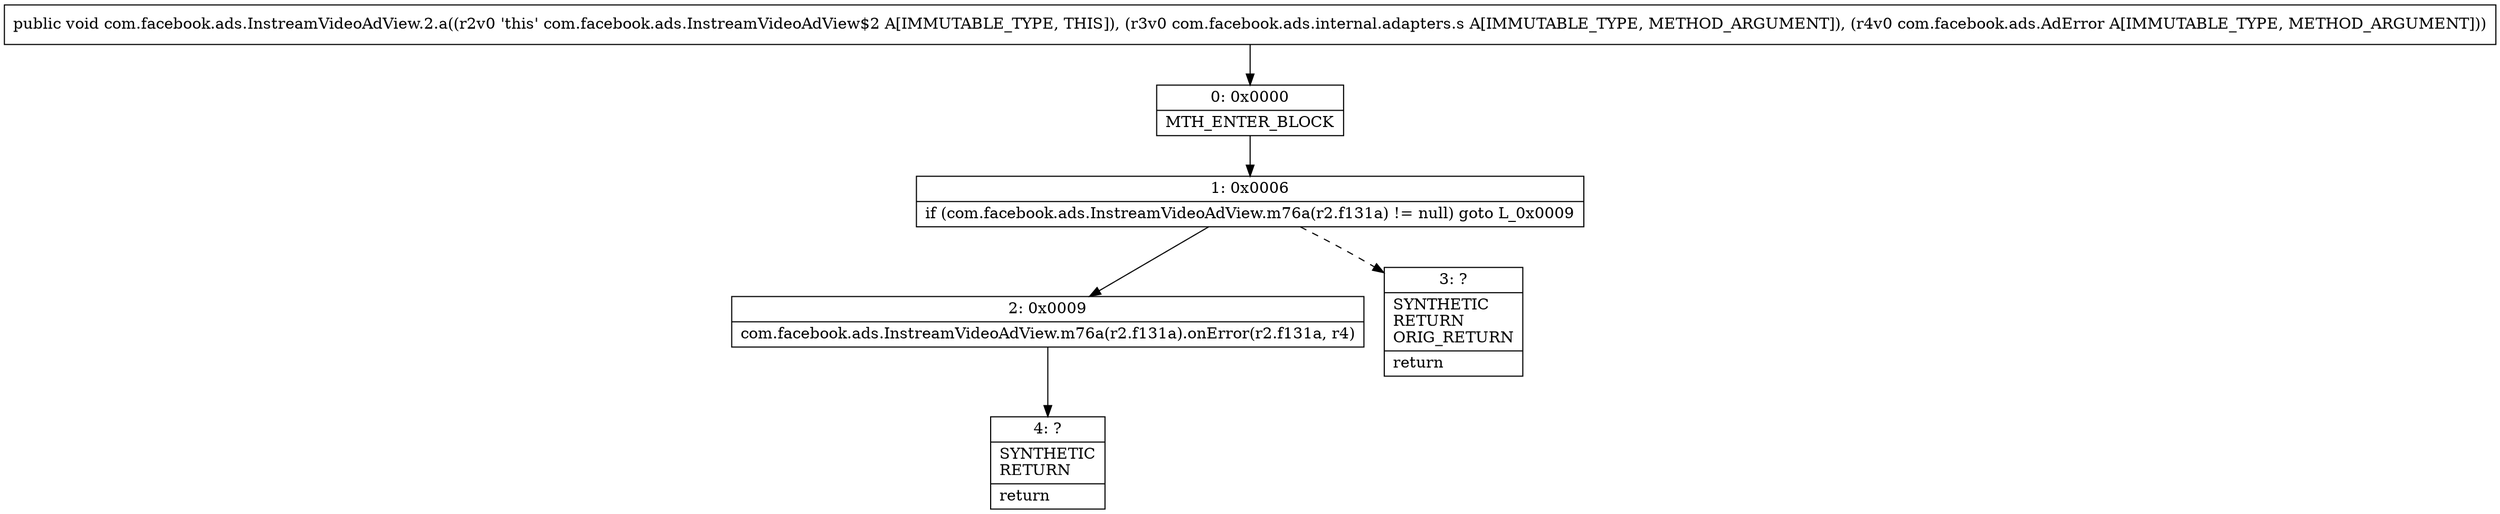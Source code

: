 digraph "CFG forcom.facebook.ads.InstreamVideoAdView.2.a(Lcom\/facebook\/ads\/internal\/adapters\/s;Lcom\/facebook\/ads\/AdError;)V" {
Node_0 [shape=record,label="{0\:\ 0x0000|MTH_ENTER_BLOCK\l}"];
Node_1 [shape=record,label="{1\:\ 0x0006|if (com.facebook.ads.InstreamVideoAdView.m76a(r2.f131a) != null) goto L_0x0009\l}"];
Node_2 [shape=record,label="{2\:\ 0x0009|com.facebook.ads.InstreamVideoAdView.m76a(r2.f131a).onError(r2.f131a, r4)\l}"];
Node_3 [shape=record,label="{3\:\ ?|SYNTHETIC\lRETURN\lORIG_RETURN\l|return\l}"];
Node_4 [shape=record,label="{4\:\ ?|SYNTHETIC\lRETURN\l|return\l}"];
MethodNode[shape=record,label="{public void com.facebook.ads.InstreamVideoAdView.2.a((r2v0 'this' com.facebook.ads.InstreamVideoAdView$2 A[IMMUTABLE_TYPE, THIS]), (r3v0 com.facebook.ads.internal.adapters.s A[IMMUTABLE_TYPE, METHOD_ARGUMENT]), (r4v0 com.facebook.ads.AdError A[IMMUTABLE_TYPE, METHOD_ARGUMENT])) }"];
MethodNode -> Node_0;
Node_0 -> Node_1;
Node_1 -> Node_2;
Node_1 -> Node_3[style=dashed];
Node_2 -> Node_4;
}

